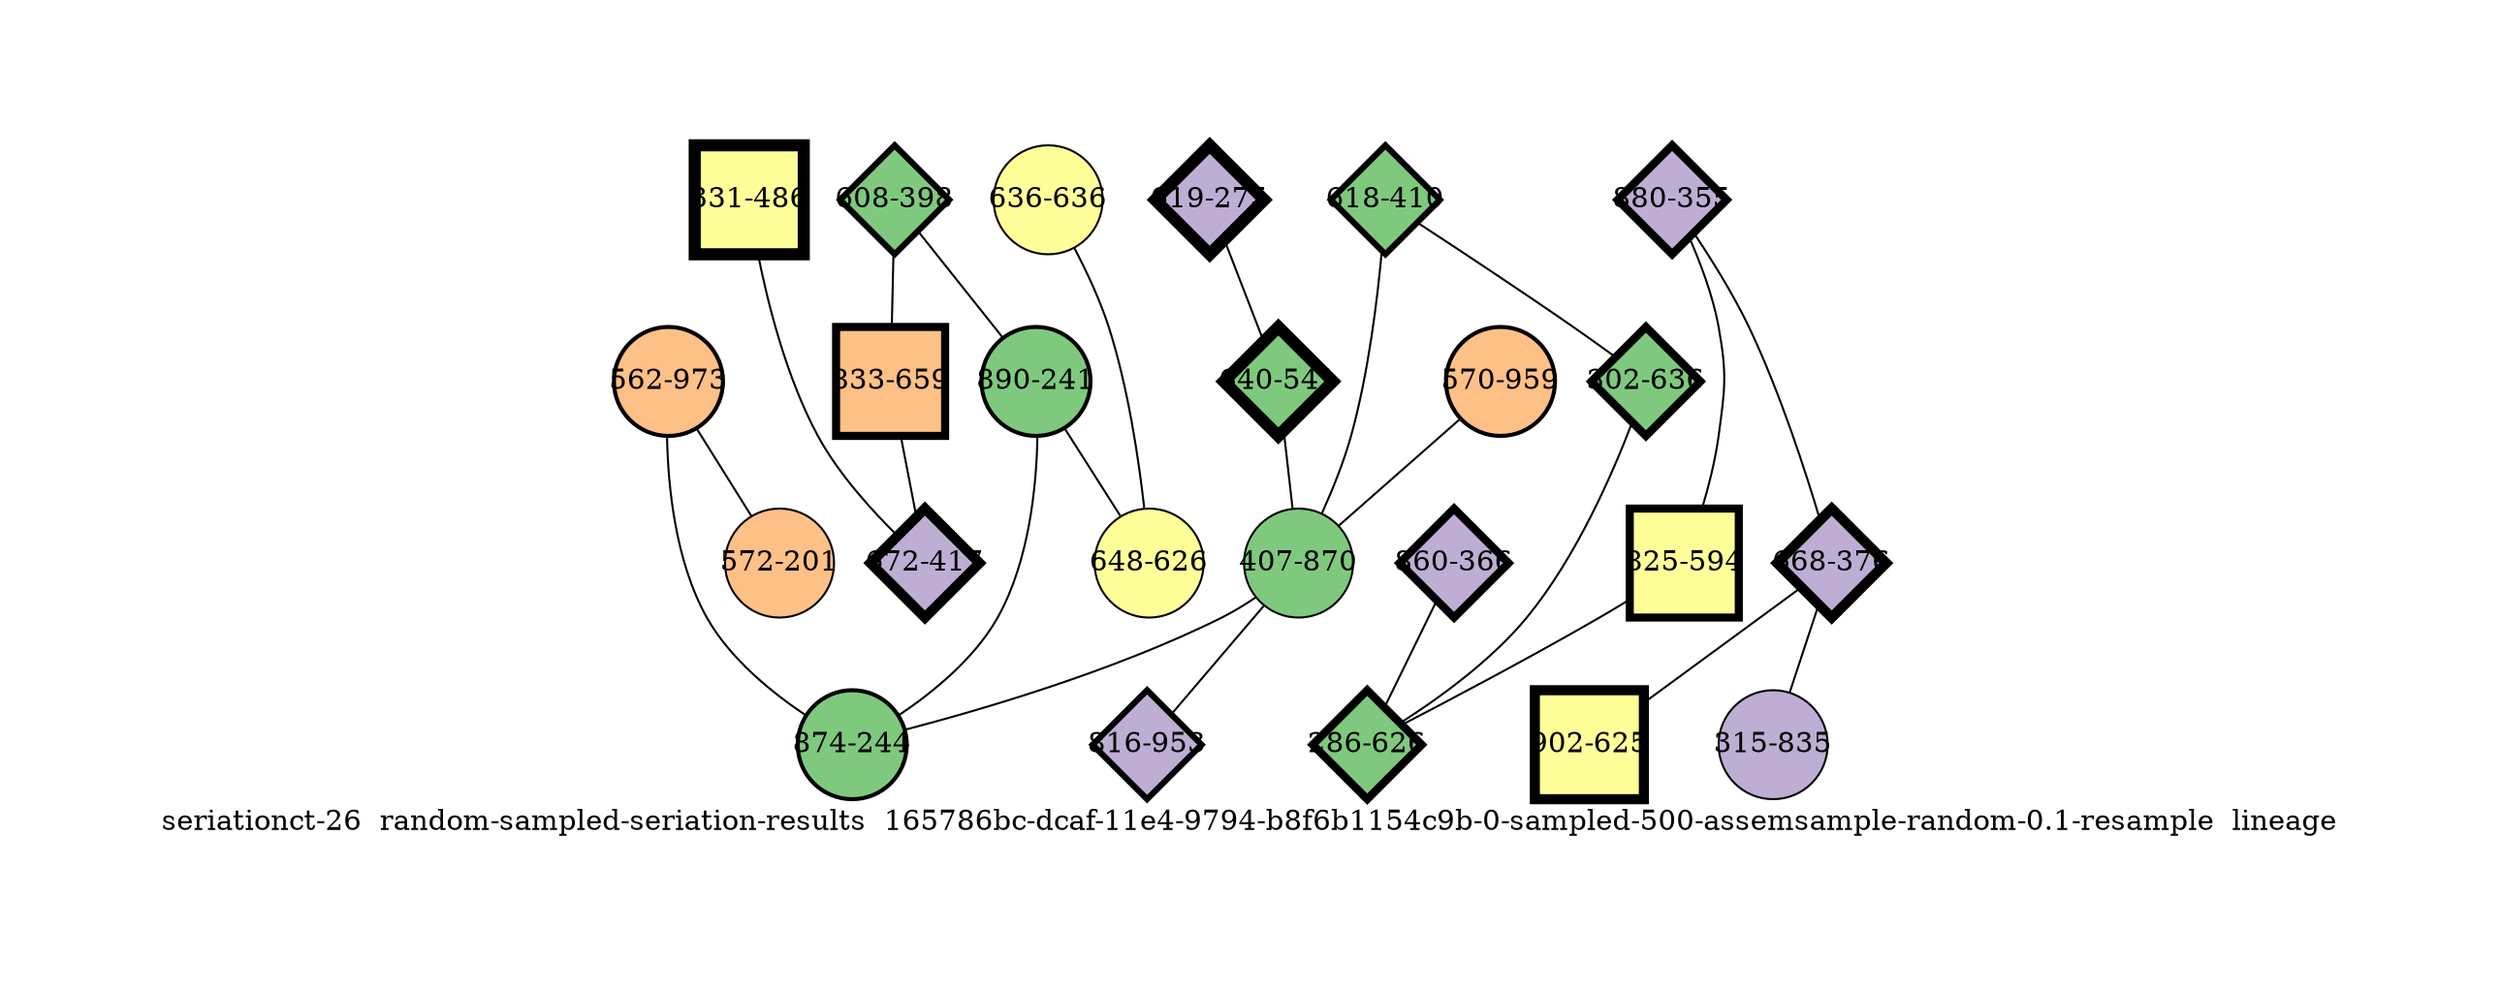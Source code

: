 strict graph "seriationct-26  random-sampled-seriation-results  165786bc-dcaf-11e4-9794-b8f6b1154c9b-0-sampled-500-assemsample-random-0.1-resample  lineage" {
labelloc=b;
ratio=auto;
pad="1.0";
label="seriationct-26  random-sampled-seriation-results  165786bc-dcaf-11e4-9794-b8f6b1154c9b-0-sampled-500-assemsample-random-0.1-resample  lineage";
node [width="0.75", style=filled, fixedsize=true, height="0.75", shape=circle, label=""];
0 [xCoordinate="275.0", appears_in_slice=6, yCoordinate="619.0", colorscheme=accent6, lineage_id=2, short_label="619-275", label="619-275", shape=diamond, cluster_id=1, fillcolor=2, size="500.0", id=0, penwidth="6.0"];
1 [xCoordinate="355.0", appears_in_slice=4, yCoordinate="880.0", colorscheme=accent6, lineage_id=2, short_label="880-355", label="880-355", shape=diamond, cluster_id=1, fillcolor=2, size="500.0", id=1, penwidth="4.0"];
2 [xCoordinate="410.0", appears_in_slice=3, yCoordinate="618.0", colorscheme=accent6, lineage_id=2, short_label="618-410", label="618-410", shape=diamond, cluster_id=0, fillcolor=1, size="500.0", id=2, penwidth="3.0"];
3 [xCoordinate="376.0", appears_in_slice=5, yCoordinate="668.0", colorscheme=accent6, lineage_id=2, short_label="668-376", label="668-376", shape=diamond, cluster_id=1, fillcolor=2, size="500.0", id=3, penwidth="5.0"];
4 [xCoordinate="541.0", appears_in_slice=6, yCoordinate="640.0", colorscheme=accent6, lineage_id=2, short_label="640-541", label="640-541", shape=diamond, cluster_id=0, fillcolor=1, size="500.0", id=6, penwidth="6.0"];
5 [xCoordinate="835.0", appears_in_slice=1, yCoordinate="315.0", colorscheme=accent6, lineage_id=0, short_label="315-835", label="315-835", shape=circle, cluster_id=1, fillcolor=2, size="500.0", id=5, penwidth="1.0"];
6 [xCoordinate="398.0", appears_in_slice=3, yCoordinate="608.0", colorscheme=accent6, lineage_id=2, short_label="608-398", label="608-398", shape=diamond, cluster_id=0, fillcolor=1, size="500.0", id=4, penwidth="3.0"];
7 [xCoordinate="959.0", appears_in_slice=2, yCoordinate="570.0", colorscheme=accent6, lineage_id=0, short_label="570-959", label="570-959", shape=circle, cluster_id=2, fillcolor=3, size="500.0", id=7, penwidth="2.0"];
8 [xCoordinate="636.0", appears_in_slice=4, yCoordinate="302.0", colorscheme=accent6, lineage_id=2, short_label="302-636", label="302-636", shape=diamond, cluster_id=0, fillcolor=1, size="500.0", id=8, penwidth="4.0"];
9 [xCoordinate="973.0", appears_in_slice=2, yCoordinate="562.0", colorscheme=accent6, lineage_id=0, short_label="562-973", label="562-973", shape=circle, cluster_id=2, fillcolor=3, size="500.0", id=9, penwidth="2.0"];
10 [xCoordinate="201.0", appears_in_slice=1, yCoordinate="572.0", colorscheme=accent6, lineage_id=0, short_label="572-201", label="572-201", shape=circle, cluster_id=2, fillcolor=3, size="500.0", id=10, penwidth="1.0"];
11 [xCoordinate="241.0", appears_in_slice=2, yCoordinate="890.0", colorscheme=accent6, lineage_id=0, short_label="890-241", label="890-241", shape=circle, cluster_id=0, fillcolor=1, size="500.0", id=11, penwidth="2.0"];
12 [xCoordinate="659.0", appears_in_slice=4, yCoordinate="833.0", colorscheme=accent6, lineage_id=1, short_label="833-659", label="833-659", shape=square, cluster_id=2, fillcolor=3, size="500.0", id=12, penwidth="4.0"];
13 [xCoordinate="636.0", appears_in_slice=1, yCoordinate="636.0", colorscheme=accent6, lineage_id=0, short_label="636-636", label="636-636", shape=circle, cluster_id=3, fillcolor=4, size="500.0", id=13, penwidth="1.0"];
14 [xCoordinate="625.0", appears_in_slice=5, yCoordinate="902.0", colorscheme=accent6, lineage_id=1, short_label="902-625", label="902-625", shape=square, cluster_id=3, fillcolor=4, size="500.0", id=14, penwidth="5.0"];
15 [xCoordinate="366.0", appears_in_slice=4, yCoordinate="860.0", colorscheme=accent6, lineage_id=2, short_label="860-366", label="860-366", shape=diamond, cluster_id=1, fillcolor=2, size="500.0", id=17, penwidth="4.0"];
16 [xCoordinate="870.0", appears_in_slice=1, yCoordinate="407.0", colorscheme=accent6, lineage_id=0, short_label="407-870", label="407-870", shape=circle, cluster_id=0, fillcolor=1, size="500.0", id=16, penwidth="1.0"];
17 [xCoordinate="486.0", appears_in_slice=6, yCoordinate="331.0", colorscheme=accent6, lineage_id=1, short_label="331-486", label="331-486", shape=square, cluster_id=3, fillcolor=4, size="500.0", id=15, penwidth="6.0"];
18 [xCoordinate="594.0", appears_in_slice=4, yCoordinate="825.0", colorscheme=accent6, lineage_id=1, short_label="825-594", label="825-594", shape=square, cluster_id=3, fillcolor=4, size="500.0", id=18, penwidth="4.0"];
19 [xCoordinate="953.0", appears_in_slice=3, yCoordinate="816.0", colorscheme=accent6, lineage_id=2, short_label="816-953", label="816-953", shape=diamond, cluster_id=1, fillcolor=2, size="500.0", id=19, penwidth="3.0"];
20 [xCoordinate="626.0", appears_in_slice=1, yCoordinate="648.0", colorscheme=accent6, lineage_id=0, short_label="648-626", label="648-626", shape=circle, cluster_id=3, fillcolor=4, size="500.0", id=20, penwidth="1.0"];
21 [xCoordinate="417.0", appears_in_slice=5, yCoordinate="672.0", colorscheme=accent6, lineage_id=2, short_label="672-417", label="672-417", shape=diamond, cluster_id=1, fillcolor=2, size="500.0", id=21, penwidth="5.0"];
22 [xCoordinate="626.0", appears_in_slice=4, yCoordinate="286.0", colorscheme=accent6, lineage_id=2, short_label="286-626", label="286-626", shape=diamond, cluster_id=0, fillcolor=1, size="500.0", id=22, penwidth="4.0"];
23 [xCoordinate="244.0", appears_in_slice=2, yCoordinate="874.0", colorscheme=accent6, lineage_id=0, short_label="874-244", label="874-244", shape=circle, cluster_id=0, fillcolor=1, size="500.0", id=23, penwidth="2.0"];
0 -- 4  [inverseweight="18.2331239372", weight="0.0548452368032"];
1 -- 18  [inverseweight="31.4970394174", weight="0.0317490157328"];
1 -- 3  [inverseweight="8.46364211332", weight="0.118152443902"];
2 -- 16  [inverseweight="2.37761205284", weight="0.420590061699"];
2 -- 8  [inverseweight="2.29435055531", weight="0.435853186291"];
3 -- 5  [inverseweight="11.1915370259", weight="0.0893532316148"];
3 -- 14  [inverseweight="26.7261241912", weight="0.0374165738677"];
4 -- 16  [inverseweight="1.22410850038", weight="0.816921048817"];
6 -- 11  [inverseweight="1.40191936389", weight="0.713307787705"];
6 -- 12  [inverseweight="2.51322927216", weight="0.397894458368"];
7 -- 16  [inverseweight="2.8319636235", weight="0.353111880287"];
8 -- 22  [inverseweight="5.52023007032", weight="0.181151869988"];
9 -- 10  [inverseweight="3.65636212064", weight="0.273495886624"];
9 -- 23  [inverseweight="26.8028133709", weight="0.0373095162124"];
11 -- 20  [inverseweight="2.42524212401", weight="0.412329964955"];
11 -- 23  [inverseweight="2.35128203335", weight="0.425299894192"];
12 -- 21  [inverseweight="1.28284434355", weight="0.779517799668"];
13 -- 20  [inverseweight="15.53424415", weight="0.0643739077577"];
15 -- 22  [inverseweight="25.3836541283", weight="0.0393954312072"];
16 -- 23  [inverseweight="3.55640005935", weight="0.281183214293"];
16 -- 19  [inverseweight="1.35357783564", weight="0.738782782691"];
17 -- 21  [inverseweight="3.20512820513", weight="0.312"];
18 -- 22  [inverseweight="15.2145154863", weight="0.0657267069006"];
}
